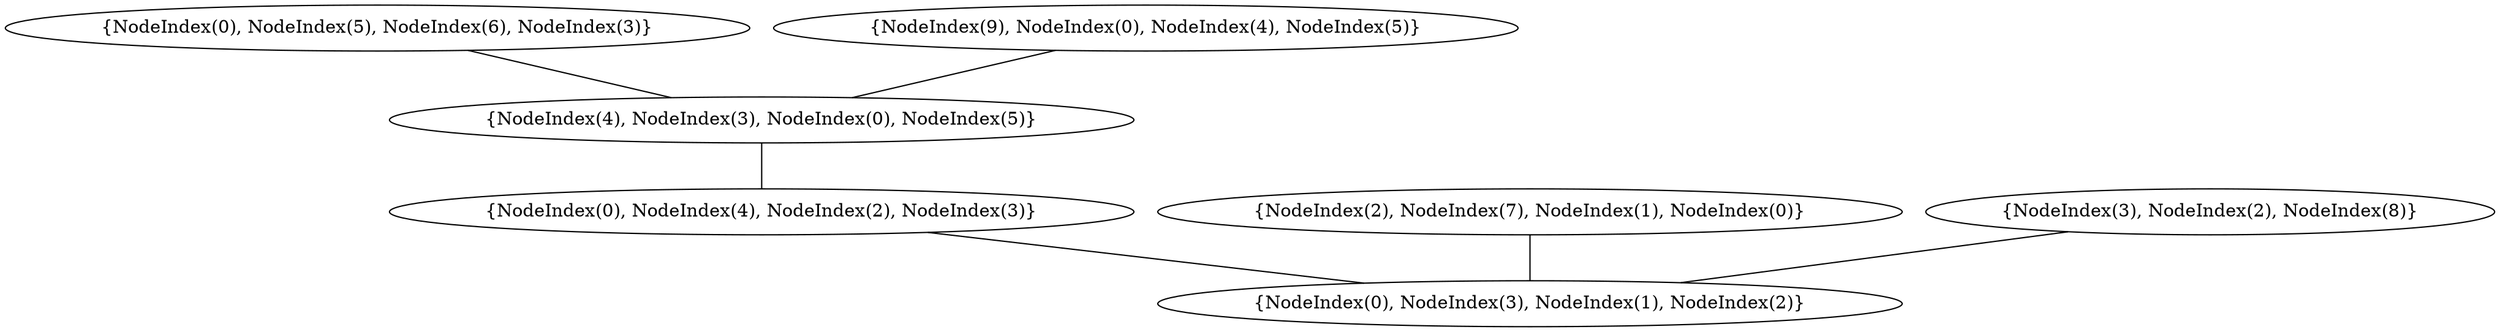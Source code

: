 graph {
    0 [ label = "{NodeIndex(0), NodeIndex(3), NodeIndex(1), NodeIndex(2)}" ]
    1 [ label = "{NodeIndex(0), NodeIndex(4), NodeIndex(2), NodeIndex(3)}" ]
    2 [ label = "{NodeIndex(4), NodeIndex(3), NodeIndex(0), NodeIndex(5)}" ]
    3 [ label = "{NodeIndex(0), NodeIndex(5), NodeIndex(6), NodeIndex(3)}" ]
    4 [ label = "{NodeIndex(2), NodeIndex(7), NodeIndex(1), NodeIndex(0)}" ]
    5 [ label = "{NodeIndex(9), NodeIndex(0), NodeIndex(4), NodeIndex(5)}" ]
    6 [ label = "{NodeIndex(3), NodeIndex(2), NodeIndex(8)}" ]
    1 -- 0 [ ]
    2 -- 1 [ ]
    4 -- 0 [ ]
    3 -- 2 [ ]
    5 -- 2 [ ]
    6 -- 0 [ ]
}
